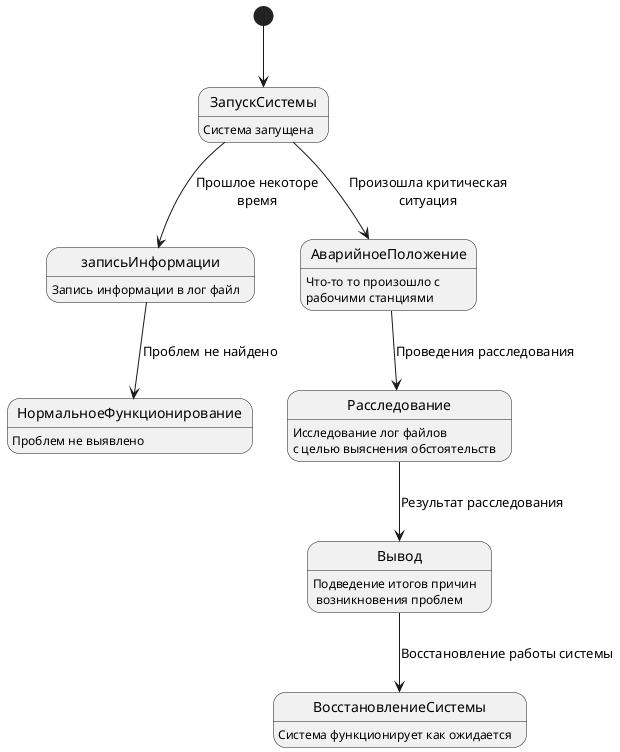 @startuml state

[*] --> ЗапускСистемы
ЗапускСистемы : Система запущена

ЗапускСистемы --> записьИнформации : Прошлое некоторе\nвремя

записьИнформации: Запись информации в лог файл

ЗапускСистемы --> АварийноеПоложение : Произошла критическая\nситуация
АварийноеПоложение: Что-то то произошло с\nрабочими станциями

АварийноеПоложение --> Расследование : Проведения расследования
Расследование: Исследование лог файлов\nс целью выяснения обстоятельств

Расследование --> Вывод: Результат расследования
Вывод: Подведение итогов причин\n возникновения проблем

Вывод --> ВосстановлениеСистемы: Восстановление работы системы
ВосстановлениеСистемы: Система функционирует как ожидается


записьИнформации --> НормальноеФункционирование: Проблем не найдено
НормальноеФункционирование: Проблем не выявлено
@enduml